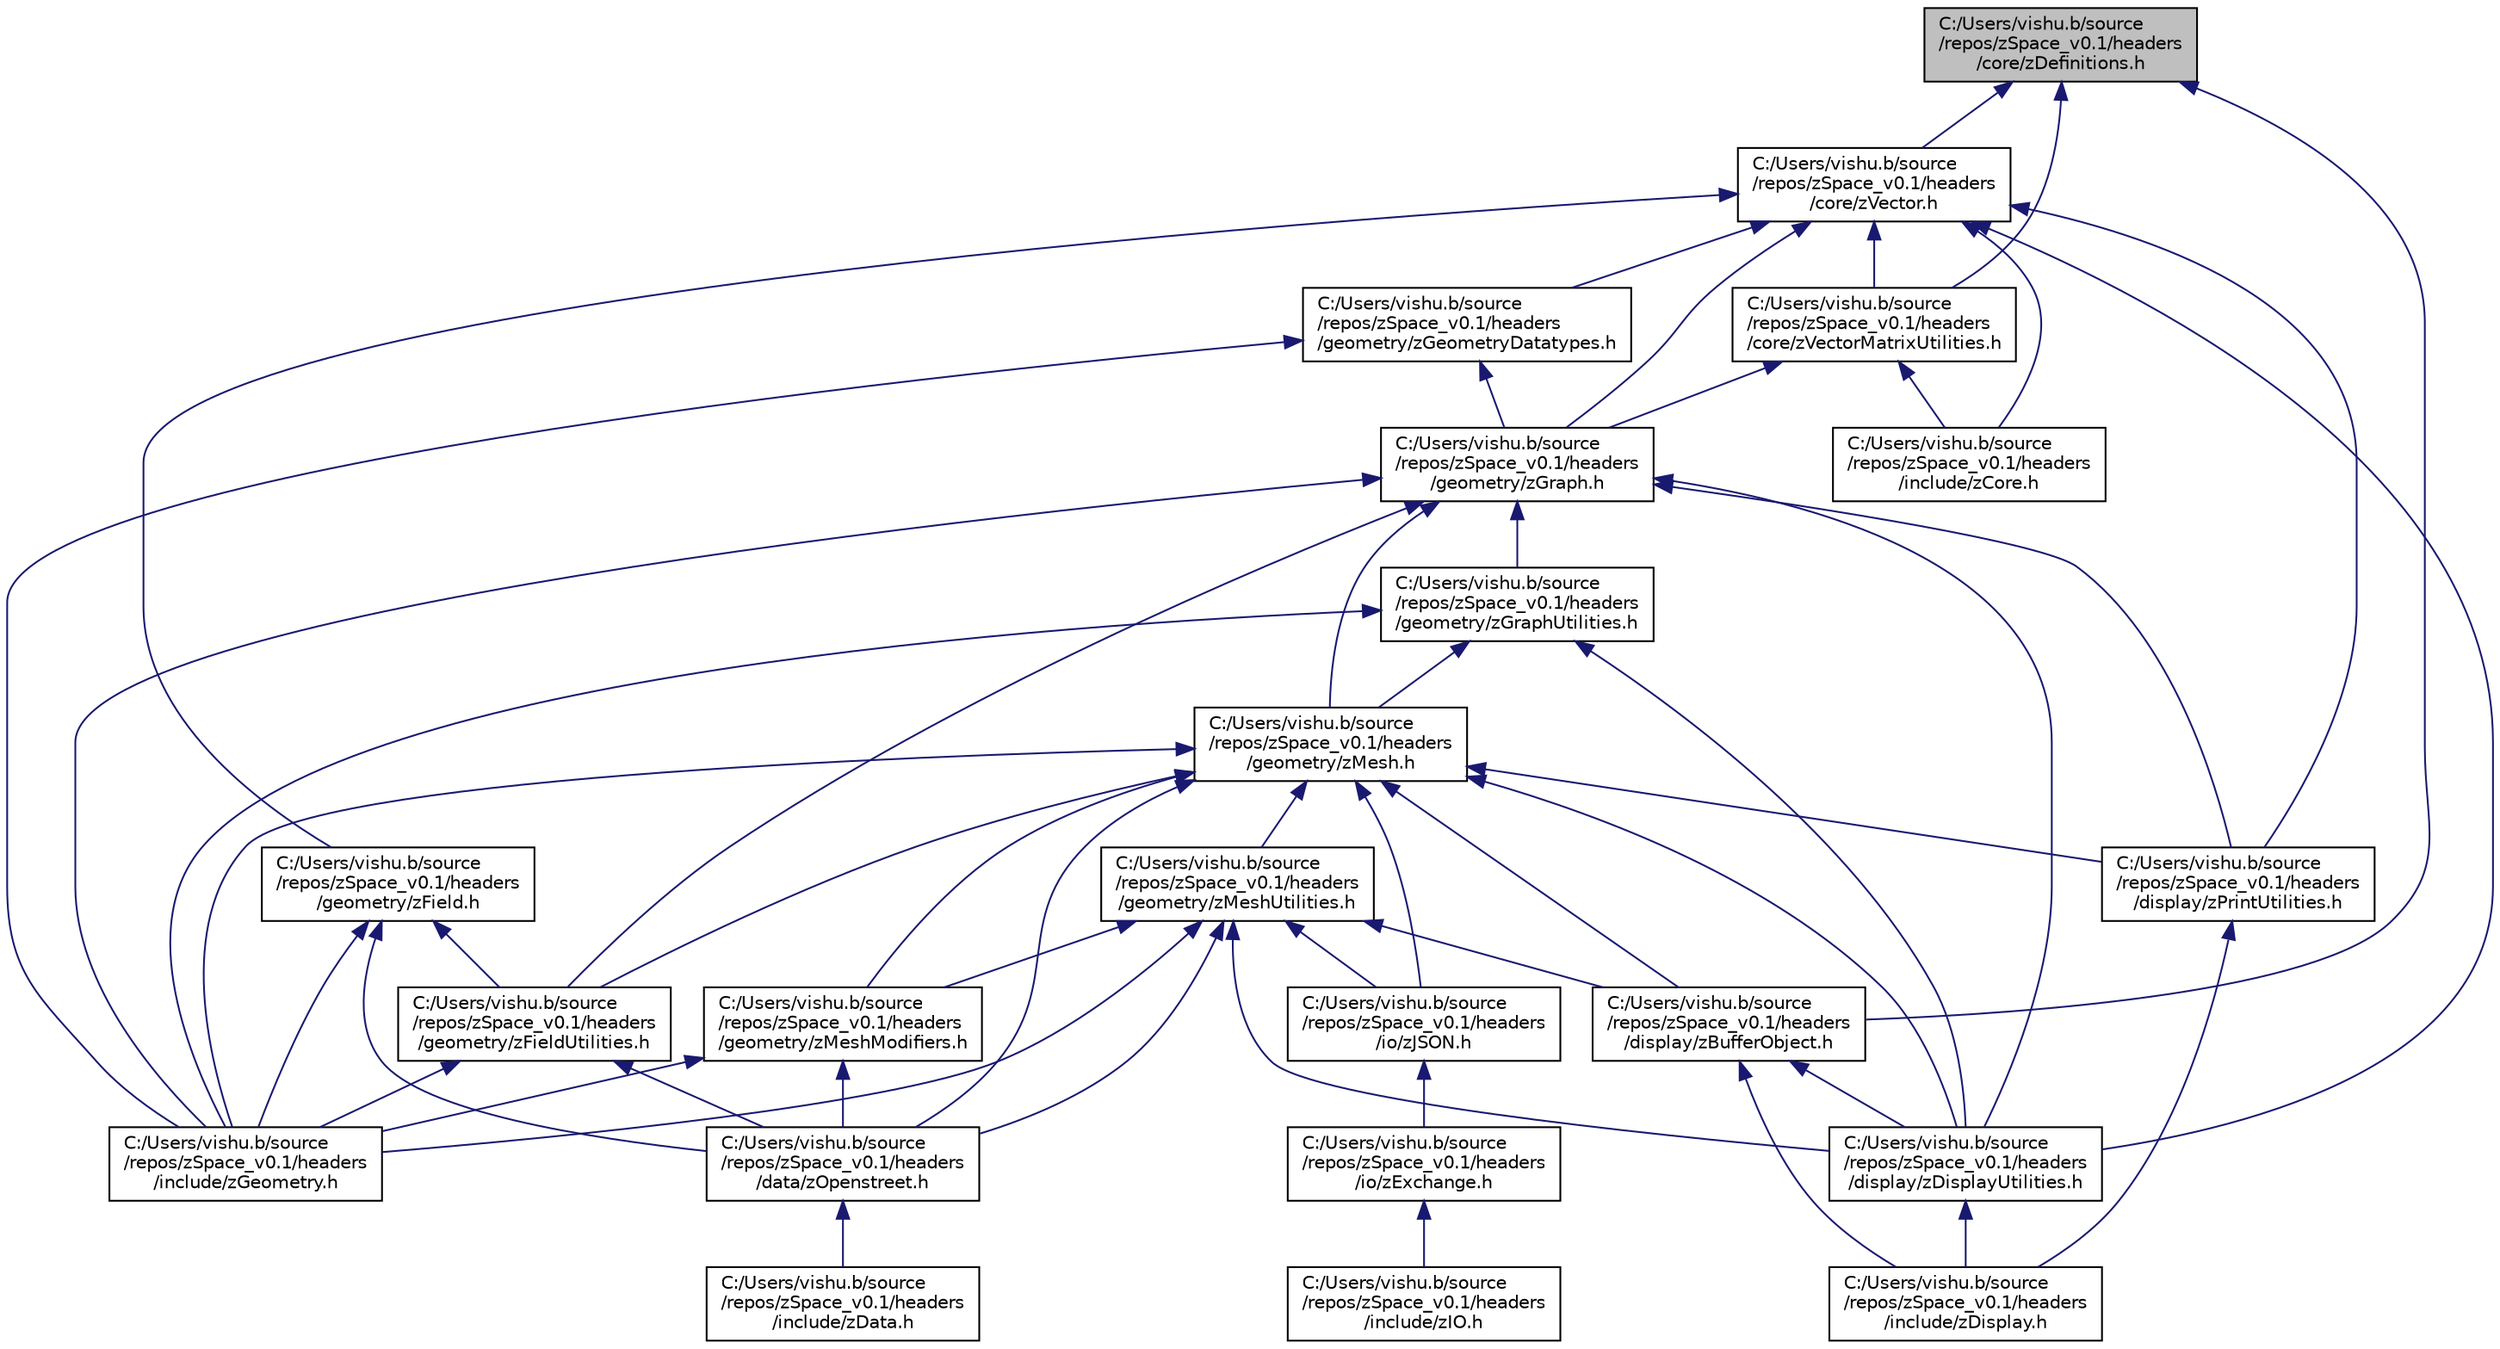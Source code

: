 digraph "C:/Users/vishu.b/source/repos/zSpace_v0.1/headers/core/zDefinitions.h"
{
  edge [fontname="Helvetica",fontsize="10",labelfontname="Helvetica",labelfontsize="10"];
  node [fontname="Helvetica",fontsize="10",shape=record];
  Node1 [label="C:/Users/vishu.b/source\l/repos/zSpace_v0.1/headers\l/core/zDefinitions.h",height=0.2,width=0.4,color="black", fillcolor="grey75", style="filled", fontcolor="black"];
  Node1 -> Node2 [dir="back",color="midnightblue",fontsize="10",style="solid",fontname="Helvetica"];
  Node2 [label="C:/Users/vishu.b/source\l/repos/zSpace_v0.1/headers\l/core/zVector.h",height=0.2,width=0.4,color="black", fillcolor="white", style="filled",URL="$z_vector_8h.html"];
  Node2 -> Node3 [dir="back",color="midnightblue",fontsize="10",style="solid",fontname="Helvetica"];
  Node3 [label="C:/Users/vishu.b/source\l/repos/zSpace_v0.1/headers\l/core/zVectorMatrixUtilities.h",height=0.2,width=0.4,color="black", fillcolor="white", style="filled",URL="$z_vector_matrix_utilities_8h.html"];
  Node3 -> Node4 [dir="back",color="midnightblue",fontsize="10",style="solid",fontname="Helvetica"];
  Node4 [label="C:/Users/vishu.b/source\l/repos/zSpace_v0.1/headers\l/geometry/zGraph.h",height=0.2,width=0.4,color="black", fillcolor="white", style="filled",URL="$z_graph_8h.html"];
  Node4 -> Node5 [dir="back",color="midnightblue",fontsize="10",style="solid",fontname="Helvetica"];
  Node5 [label="C:/Users/vishu.b/source\l/repos/zSpace_v0.1/headers\l/display/zDisplayUtilities.h",height=0.2,width=0.4,color="black", fillcolor="white", style="filled",URL="$z_display_utilities_8h.html"];
  Node5 -> Node6 [dir="back",color="midnightblue",fontsize="10",style="solid",fontname="Helvetica"];
  Node6 [label="C:/Users/vishu.b/source\l/repos/zSpace_v0.1/headers\l/include/zDisplay.h",height=0.2,width=0.4,color="black", fillcolor="white", style="filled",URL="$z_display_8h.html"];
  Node4 -> Node7 [dir="back",color="midnightblue",fontsize="10",style="solid",fontname="Helvetica"];
  Node7 [label="C:/Users/vishu.b/source\l/repos/zSpace_v0.1/headers\l/display/zPrintUtilities.h",height=0.2,width=0.4,color="black", fillcolor="white", style="filled",URL="$z_print_utilities_8h.html"];
  Node7 -> Node6 [dir="back",color="midnightblue",fontsize="10",style="solid",fontname="Helvetica"];
  Node4 -> Node8 [dir="back",color="midnightblue",fontsize="10",style="solid",fontname="Helvetica"];
  Node8 [label="C:/Users/vishu.b/source\l/repos/zSpace_v0.1/headers\l/geometry/zFieldUtilities.h",height=0.2,width=0.4,color="black", fillcolor="white", style="filled",URL="$z_field_utilities_8h.html"];
  Node8 -> Node9 [dir="back",color="midnightblue",fontsize="10",style="solid",fontname="Helvetica"];
  Node9 [label="C:/Users/vishu.b/source\l/repos/zSpace_v0.1/headers\l/data/zOpenstreet.h",height=0.2,width=0.4,color="black", fillcolor="white", style="filled",URL="$z_openstreet_8h.html"];
  Node9 -> Node10 [dir="back",color="midnightblue",fontsize="10",style="solid",fontname="Helvetica"];
  Node10 [label="C:/Users/vishu.b/source\l/repos/zSpace_v0.1/headers\l/include/zData.h",height=0.2,width=0.4,color="black", fillcolor="white", style="filled",URL="$z_data_8h.html"];
  Node8 -> Node11 [dir="back",color="midnightblue",fontsize="10",style="solid",fontname="Helvetica"];
  Node11 [label="C:/Users/vishu.b/source\l/repos/zSpace_v0.1/headers\l/include/zGeometry.h",height=0.2,width=0.4,color="black", fillcolor="white", style="filled",URL="$z_geometry_8h.html"];
  Node4 -> Node12 [dir="back",color="midnightblue",fontsize="10",style="solid",fontname="Helvetica"];
  Node12 [label="C:/Users/vishu.b/source\l/repos/zSpace_v0.1/headers\l/geometry/zGraphUtilities.h",height=0.2,width=0.4,color="black", fillcolor="white", style="filled",URL="$z_graph_utilities_8h.html"];
  Node12 -> Node5 [dir="back",color="midnightblue",fontsize="10",style="solid",fontname="Helvetica"];
  Node12 -> Node13 [dir="back",color="midnightblue",fontsize="10",style="solid",fontname="Helvetica"];
  Node13 [label="C:/Users/vishu.b/source\l/repos/zSpace_v0.1/headers\l/geometry/zMesh.h",height=0.2,width=0.4,color="black", fillcolor="white", style="filled",URL="$z_mesh_8h.html"];
  Node13 -> Node9 [dir="back",color="midnightblue",fontsize="10",style="solid",fontname="Helvetica"];
  Node13 -> Node14 [dir="back",color="midnightblue",fontsize="10",style="solid",fontname="Helvetica"];
  Node14 [label="C:/Users/vishu.b/source\l/repos/zSpace_v0.1/headers\l/display/zBufferObject.h",height=0.2,width=0.4,color="black", fillcolor="white", style="filled",URL="$z_buffer_object_8h.html"];
  Node14 -> Node5 [dir="back",color="midnightblue",fontsize="10",style="solid",fontname="Helvetica"];
  Node14 -> Node6 [dir="back",color="midnightblue",fontsize="10",style="solid",fontname="Helvetica"];
  Node13 -> Node5 [dir="back",color="midnightblue",fontsize="10",style="solid",fontname="Helvetica"];
  Node13 -> Node7 [dir="back",color="midnightblue",fontsize="10",style="solid",fontname="Helvetica"];
  Node13 -> Node8 [dir="back",color="midnightblue",fontsize="10",style="solid",fontname="Helvetica"];
  Node13 -> Node15 [dir="back",color="midnightblue",fontsize="10",style="solid",fontname="Helvetica"];
  Node15 [label="C:/Users/vishu.b/source\l/repos/zSpace_v0.1/headers\l/geometry/zMeshModifiers.h",height=0.2,width=0.4,color="black", fillcolor="white", style="filled",URL="$z_mesh_modifiers_8h.html"];
  Node15 -> Node9 [dir="back",color="midnightblue",fontsize="10",style="solid",fontname="Helvetica"];
  Node15 -> Node11 [dir="back",color="midnightblue",fontsize="10",style="solid",fontname="Helvetica"];
  Node13 -> Node16 [dir="back",color="midnightblue",fontsize="10",style="solid",fontname="Helvetica"];
  Node16 [label="C:/Users/vishu.b/source\l/repos/zSpace_v0.1/headers\l/geometry/zMeshUtilities.h",height=0.2,width=0.4,color="black", fillcolor="white", style="filled",URL="$z_mesh_utilities_8h.html"];
  Node16 -> Node9 [dir="back",color="midnightblue",fontsize="10",style="solid",fontname="Helvetica"];
  Node16 -> Node14 [dir="back",color="midnightblue",fontsize="10",style="solid",fontname="Helvetica"];
  Node16 -> Node5 [dir="back",color="midnightblue",fontsize="10",style="solid",fontname="Helvetica"];
  Node16 -> Node15 [dir="back",color="midnightblue",fontsize="10",style="solid",fontname="Helvetica"];
  Node16 -> Node11 [dir="back",color="midnightblue",fontsize="10",style="solid",fontname="Helvetica"];
  Node16 -> Node17 [dir="back",color="midnightblue",fontsize="10",style="solid",fontname="Helvetica"];
  Node17 [label="C:/Users/vishu.b/source\l/repos/zSpace_v0.1/headers\l/io/zJSON.h",height=0.2,width=0.4,color="black", fillcolor="white", style="filled",URL="$z_j_s_o_n_8h.html"];
  Node17 -> Node18 [dir="back",color="midnightblue",fontsize="10",style="solid",fontname="Helvetica"];
  Node18 [label="C:/Users/vishu.b/source\l/repos/zSpace_v0.1/headers\l/io/zExchange.h",height=0.2,width=0.4,color="black", fillcolor="white", style="filled",URL="$z_exchange_8h.html"];
  Node18 -> Node19 [dir="back",color="midnightblue",fontsize="10",style="solid",fontname="Helvetica"];
  Node19 [label="C:/Users/vishu.b/source\l/repos/zSpace_v0.1/headers\l/include/zIO.h",height=0.2,width=0.4,color="black", fillcolor="white", style="filled",URL="$z_i_o_8h.html"];
  Node13 -> Node11 [dir="back",color="midnightblue",fontsize="10",style="solid",fontname="Helvetica"];
  Node13 -> Node17 [dir="back",color="midnightblue",fontsize="10",style="solid",fontname="Helvetica"];
  Node12 -> Node11 [dir="back",color="midnightblue",fontsize="10",style="solid",fontname="Helvetica"];
  Node4 -> Node13 [dir="back",color="midnightblue",fontsize="10",style="solid",fontname="Helvetica"];
  Node4 -> Node11 [dir="back",color="midnightblue",fontsize="10",style="solid",fontname="Helvetica"];
  Node3 -> Node20 [dir="back",color="midnightblue",fontsize="10",style="solid",fontname="Helvetica"];
  Node20 [label="C:/Users/vishu.b/source\l/repos/zSpace_v0.1/headers\l/include/zCore.h",height=0.2,width=0.4,color="black", fillcolor="white", style="filled",URL="$z_core_8h.html"];
  Node2 -> Node5 [dir="back",color="midnightblue",fontsize="10",style="solid",fontname="Helvetica"];
  Node2 -> Node7 [dir="back",color="midnightblue",fontsize="10",style="solid",fontname="Helvetica"];
  Node2 -> Node21 [dir="back",color="midnightblue",fontsize="10",style="solid",fontname="Helvetica"];
  Node21 [label="C:/Users/vishu.b/source\l/repos/zSpace_v0.1/headers\l/geometry/zField.h",height=0.2,width=0.4,color="black", fillcolor="white", style="filled",URL="$z_field_8h.html"];
  Node21 -> Node9 [dir="back",color="midnightblue",fontsize="10",style="solid",fontname="Helvetica"];
  Node21 -> Node8 [dir="back",color="midnightblue",fontsize="10",style="solid",fontname="Helvetica"];
  Node21 -> Node11 [dir="back",color="midnightblue",fontsize="10",style="solid",fontname="Helvetica"];
  Node2 -> Node22 [dir="back",color="midnightblue",fontsize="10",style="solid",fontname="Helvetica"];
  Node22 [label="C:/Users/vishu.b/source\l/repos/zSpace_v0.1/headers\l/geometry/zGeometryDatatypes.h",height=0.2,width=0.4,color="black", fillcolor="white", style="filled",URL="$z_geometry_datatypes_8h.html"];
  Node22 -> Node4 [dir="back",color="midnightblue",fontsize="10",style="solid",fontname="Helvetica"];
  Node22 -> Node11 [dir="back",color="midnightblue",fontsize="10",style="solid",fontname="Helvetica"];
  Node2 -> Node4 [dir="back",color="midnightblue",fontsize="10",style="solid",fontname="Helvetica"];
  Node2 -> Node20 [dir="back",color="midnightblue",fontsize="10",style="solid",fontname="Helvetica"];
  Node1 -> Node3 [dir="back",color="midnightblue",fontsize="10",style="solid",fontname="Helvetica"];
  Node1 -> Node14 [dir="back",color="midnightblue",fontsize="10",style="solid",fontname="Helvetica"];
}
